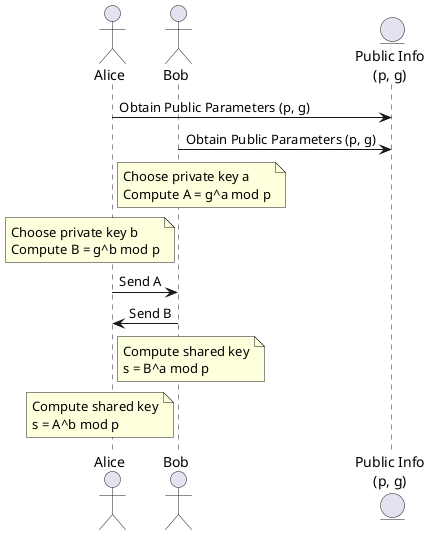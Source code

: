 @startuml
actor Alice
actor Bob
entity "Public Info\n(p, g)" as PublicInfo

Alice -> PublicInfo: Obtain Public Parameters (p, g)
Bob -> PublicInfo: Obtain Public Parameters (p, g)

note right of Alice: Choose private key a\nCompute A = g^a mod p
note left of Bob: Choose private key b\nCompute B = g^b mod p

Alice -> Bob: Send A
Bob -> Alice: Send B

note right of Alice: Compute shared key\ns = B^a mod p
note left of Bob: Compute shared key\ns = A^b mod p

@enduml
